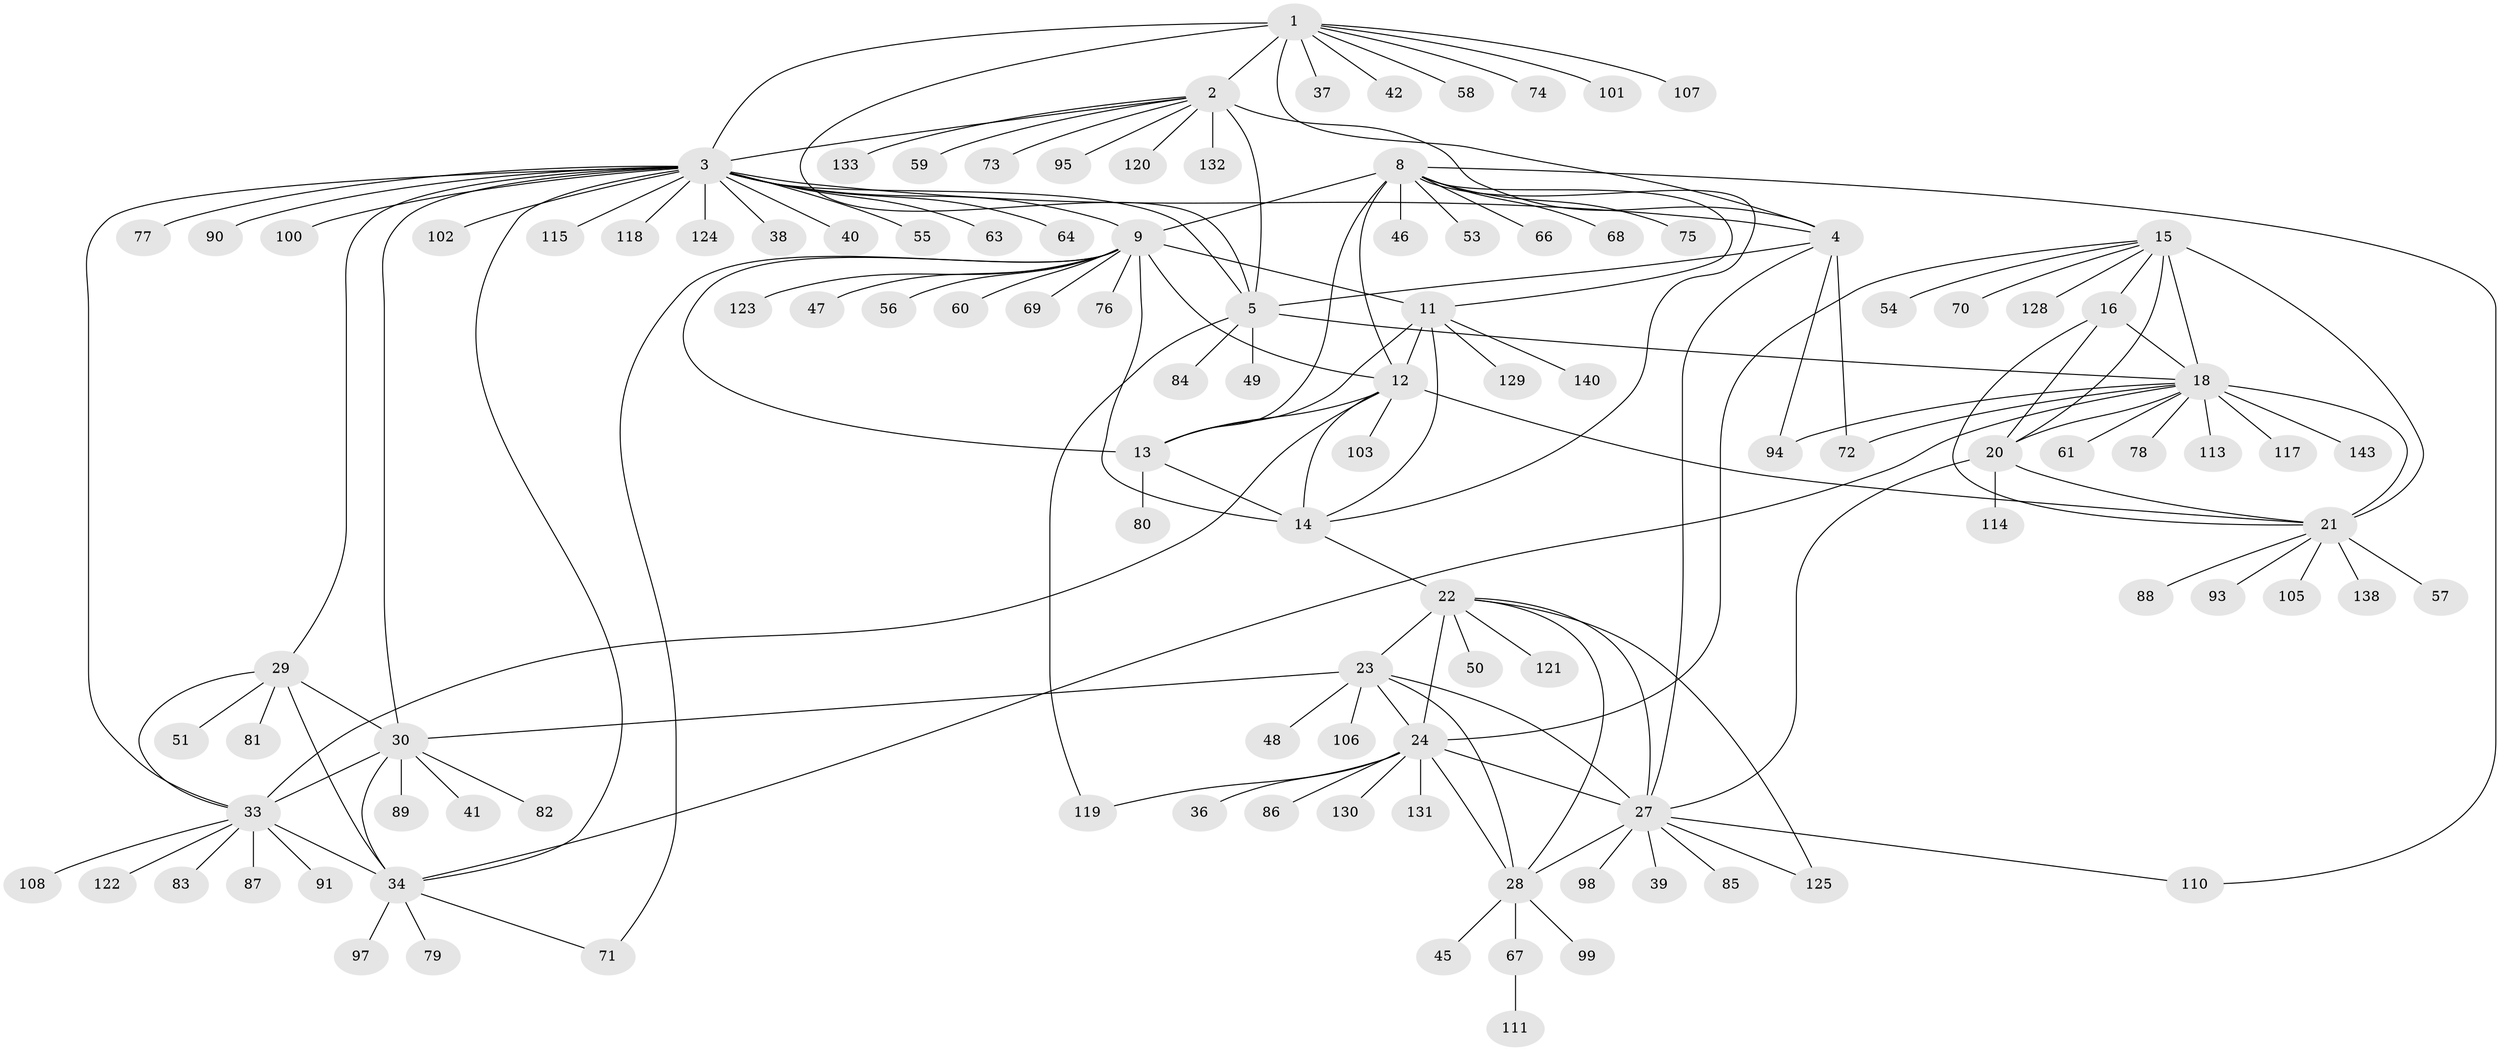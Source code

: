 // Generated by graph-tools (version 1.1) at 2025/24/03/03/25 07:24:12]
// undirected, 113 vertices, 159 edges
graph export_dot {
graph [start="1"]
  node [color=gray90,style=filled];
  1 [super="+116"];
  2 [super="+7"];
  3 [super="+31"];
  4;
  5 [super="+6"];
  8 [super="+141"];
  9 [super="+10"];
  11 [super="+136"];
  12 [super="+44"];
  13;
  14 [super="+92"];
  15 [super="+17"];
  16 [super="+137"];
  18 [super="+19"];
  20;
  21 [super="+142"];
  22 [super="+52"];
  23 [super="+26"];
  24 [super="+25"];
  27 [super="+65"];
  28 [super="+62"];
  29 [super="+43"];
  30 [super="+32"];
  33 [super="+35"];
  34;
  36;
  37;
  38 [super="+127"];
  39;
  40 [super="+96"];
  41;
  42;
  45;
  46;
  47;
  48;
  49;
  50;
  51 [super="+104"];
  53;
  54;
  55;
  56;
  57;
  58;
  59;
  60;
  61;
  63;
  64;
  66;
  67;
  68;
  69;
  70;
  71;
  72 [super="+126"];
  73;
  74;
  75 [super="+135"];
  76;
  77;
  78;
  79 [super="+109"];
  80;
  81;
  82;
  83;
  84;
  85;
  86;
  87 [super="+112"];
  88;
  89;
  90;
  91;
  93;
  94 [super="+134"];
  95;
  97;
  98;
  99;
  100;
  101;
  102;
  103;
  105;
  106;
  107;
  108;
  110;
  111;
  113;
  114;
  115;
  117;
  118;
  119;
  120 [super="+139"];
  121;
  122;
  123;
  124;
  125;
  128;
  129;
  130;
  131;
  132;
  133;
  138;
  140;
  143;
  1 -- 2 [weight=2];
  1 -- 3;
  1 -- 4;
  1 -- 5 [weight=2];
  1 -- 37;
  1 -- 42;
  1 -- 58;
  1 -- 74;
  1 -- 101;
  1 -- 107;
  2 -- 3 [weight=2];
  2 -- 4 [weight=2];
  2 -- 5 [weight=4];
  2 -- 73;
  2 -- 120;
  2 -- 132;
  2 -- 133;
  2 -- 59;
  2 -- 95;
  3 -- 4;
  3 -- 5 [weight=2];
  3 -- 9;
  3 -- 77;
  3 -- 115;
  3 -- 64;
  3 -- 90;
  3 -- 29;
  3 -- 30 [weight=2];
  3 -- 33 [weight=2];
  3 -- 34;
  3 -- 100;
  3 -- 38;
  3 -- 102;
  3 -- 40;
  3 -- 118;
  3 -- 55;
  3 -- 124;
  3 -- 63;
  4 -- 5 [weight=2];
  4 -- 27;
  4 -- 94;
  4 -- 72;
  5 -- 84;
  5 -- 119;
  5 -- 18;
  5 -- 49;
  8 -- 9 [weight=2];
  8 -- 11;
  8 -- 12;
  8 -- 13;
  8 -- 14;
  8 -- 46;
  8 -- 53;
  8 -- 66;
  8 -- 68;
  8 -- 75;
  8 -- 110;
  9 -- 11 [weight=2];
  9 -- 12 [weight=2];
  9 -- 13 [weight=2];
  9 -- 14 [weight=2];
  9 -- 47;
  9 -- 60;
  9 -- 69;
  9 -- 71;
  9 -- 76;
  9 -- 56;
  9 -- 123;
  11 -- 12;
  11 -- 13;
  11 -- 14;
  11 -- 129;
  11 -- 140;
  12 -- 13;
  12 -- 14;
  12 -- 21;
  12 -- 33;
  12 -- 103;
  13 -- 14;
  13 -- 80;
  14 -- 22;
  15 -- 16 [weight=2];
  15 -- 18 [weight=4];
  15 -- 20 [weight=2];
  15 -- 21 [weight=2];
  15 -- 54;
  15 -- 70;
  15 -- 128;
  15 -- 24;
  16 -- 18 [weight=2];
  16 -- 20;
  16 -- 21;
  18 -- 20 [weight=2];
  18 -- 21 [weight=2];
  18 -- 72;
  18 -- 117;
  18 -- 34;
  18 -- 78;
  18 -- 143;
  18 -- 113;
  18 -- 61;
  18 -- 94;
  20 -- 21;
  20 -- 114;
  20 -- 27;
  21 -- 57;
  21 -- 88;
  21 -- 93;
  21 -- 105;
  21 -- 138;
  22 -- 23 [weight=2];
  22 -- 24 [weight=2];
  22 -- 27;
  22 -- 28;
  22 -- 50;
  22 -- 121;
  22 -- 125;
  23 -- 24 [weight=4];
  23 -- 27 [weight=2];
  23 -- 28 [weight=2];
  23 -- 48;
  23 -- 106;
  23 -- 30;
  24 -- 27 [weight=2];
  24 -- 28 [weight=2];
  24 -- 36;
  24 -- 86;
  24 -- 130;
  24 -- 131;
  24 -- 119;
  27 -- 28;
  27 -- 39;
  27 -- 85;
  27 -- 98;
  27 -- 110;
  27 -- 125;
  28 -- 45;
  28 -- 99;
  28 -- 67;
  29 -- 30 [weight=2];
  29 -- 33 [weight=2];
  29 -- 34;
  29 -- 51;
  29 -- 81;
  30 -- 33 [weight=4];
  30 -- 34 [weight=2];
  30 -- 89;
  30 -- 41;
  30 -- 82;
  33 -- 34 [weight=2];
  33 -- 87;
  33 -- 108;
  33 -- 83;
  33 -- 122;
  33 -- 91;
  34 -- 71;
  34 -- 79;
  34 -- 97;
  67 -- 111;
}
